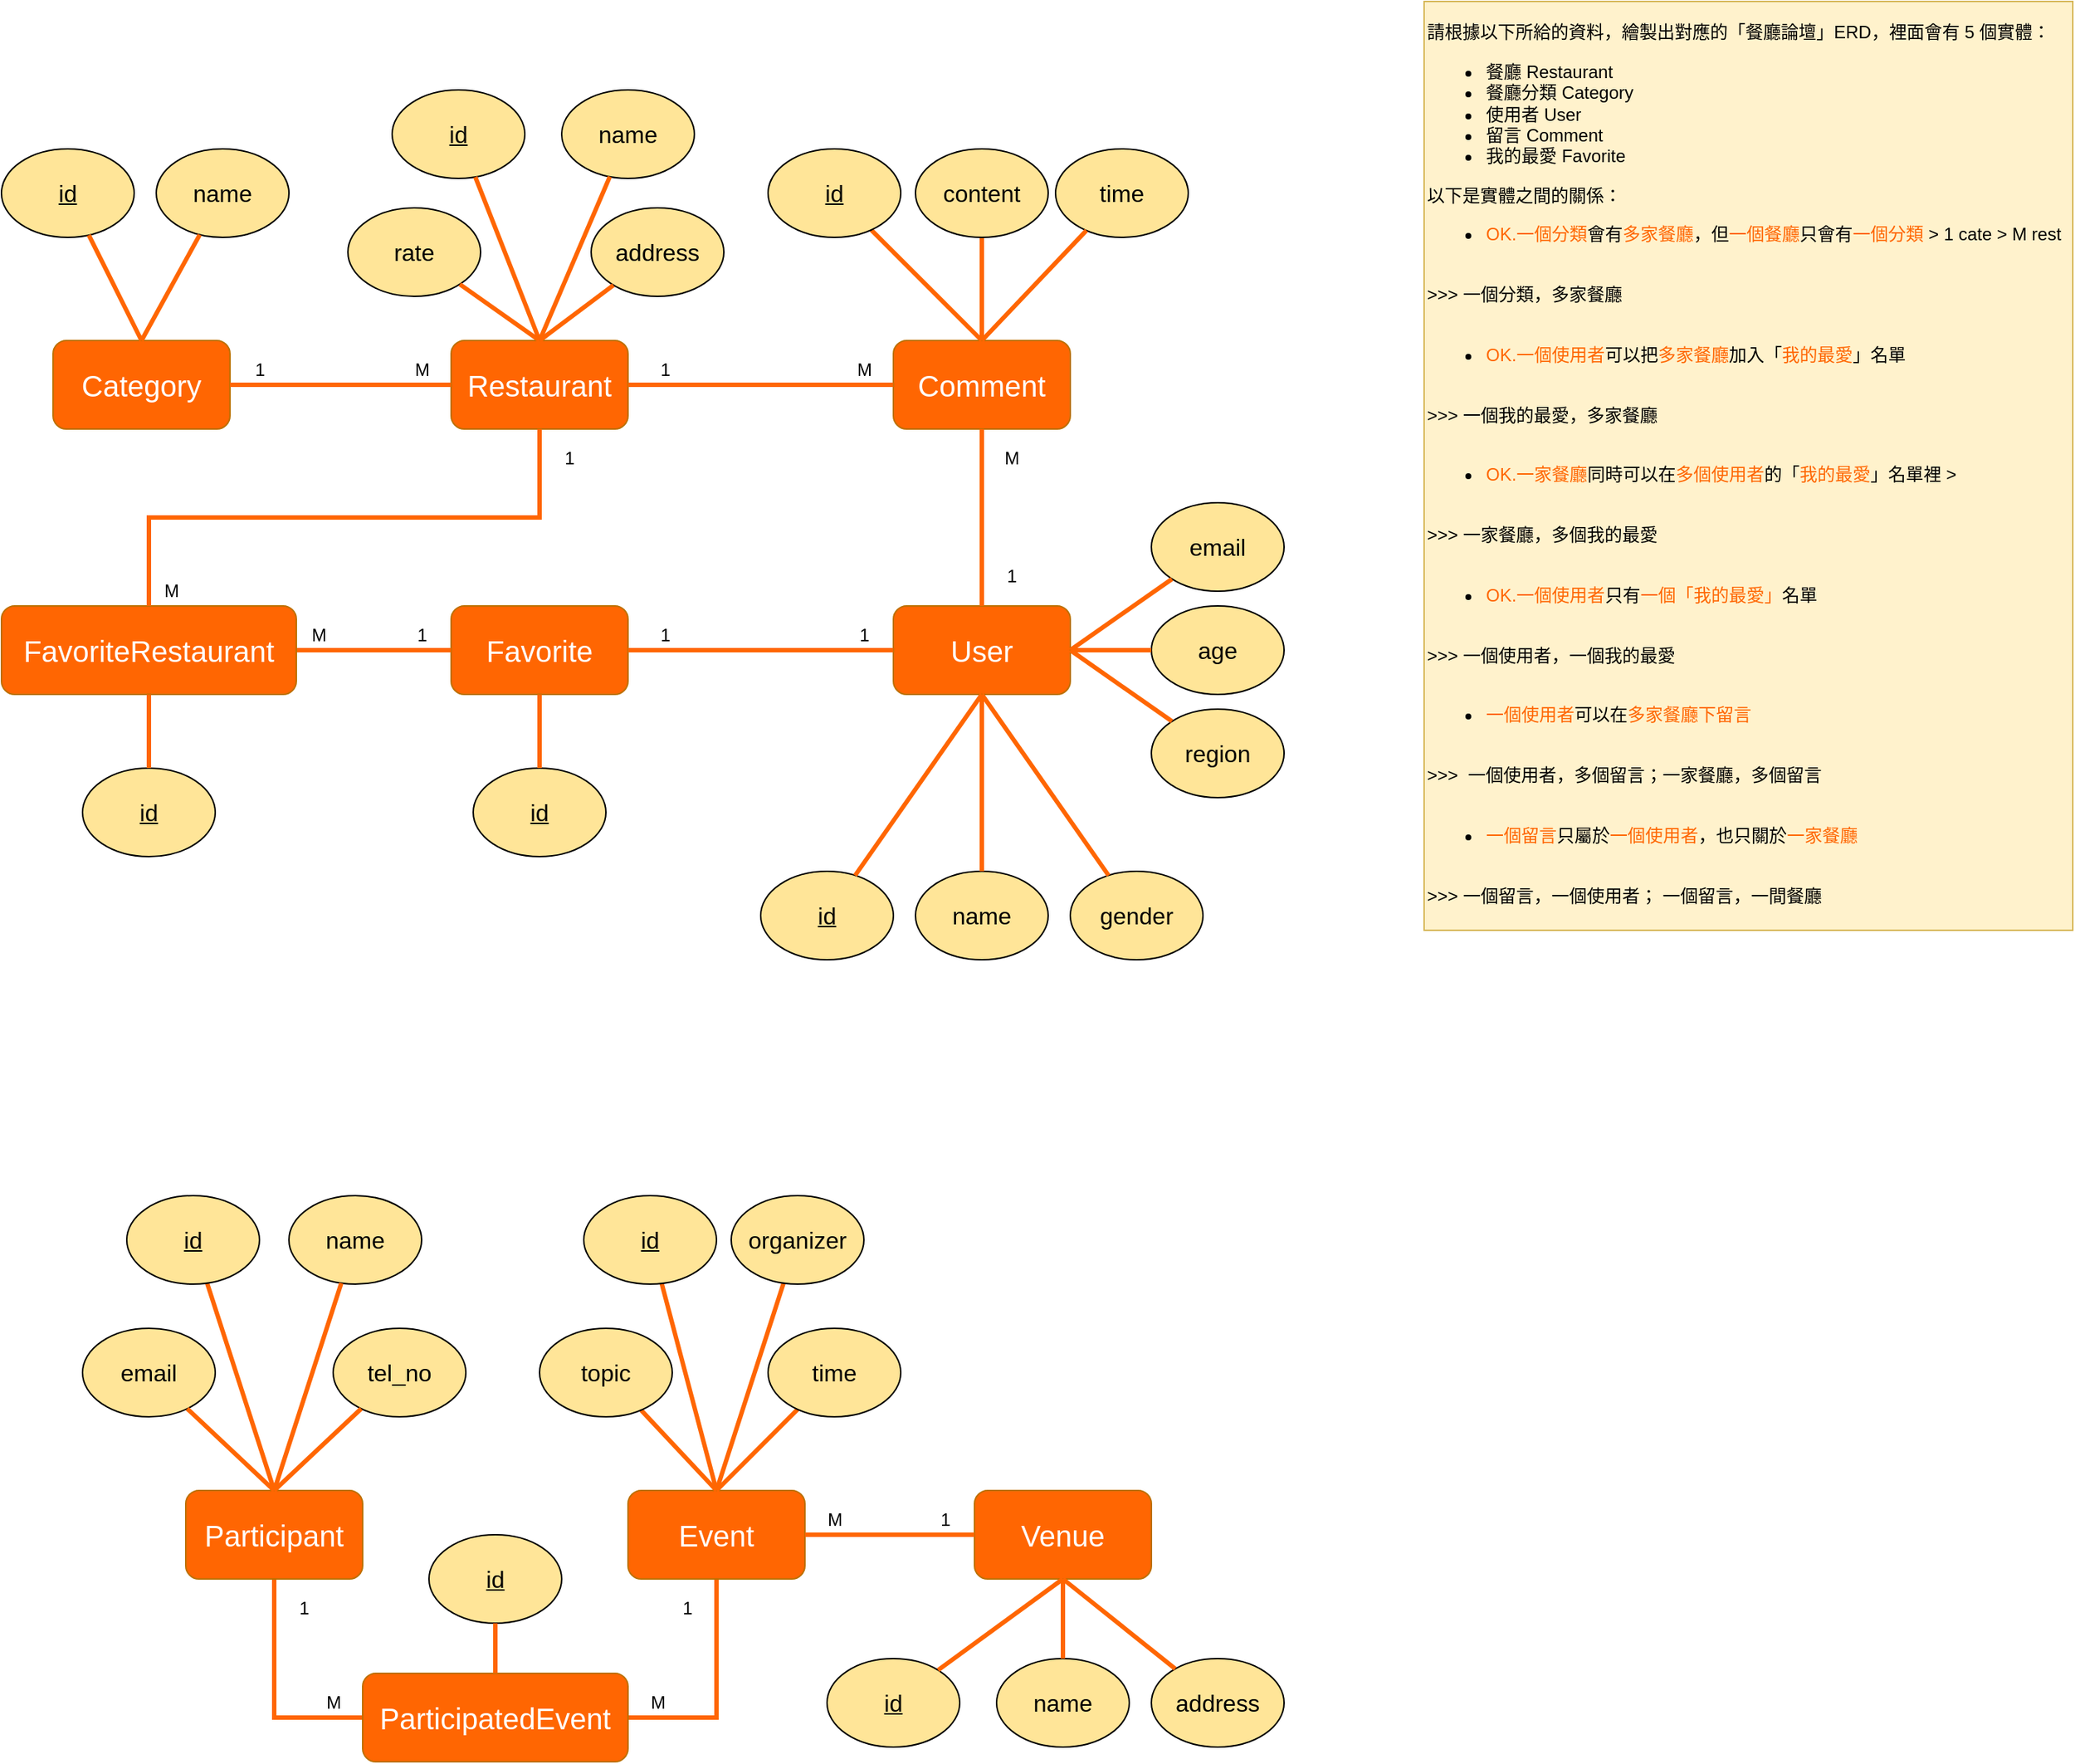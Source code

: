 <mxfile version="16.2.7" type="github">
  <diagram id="Arsce1lhnxzf3GvLfII_" name="第1頁">
    <mxGraphModel dx="1422" dy="1571" grid="1" gridSize="10" guides="1" tooltips="1" connect="1" arrows="1" fold="1" page="1" pageScale="1" pageWidth="1169" pageHeight="827" math="0" shadow="0">
      <root>
        <mxCell id="0" />
        <mxCell id="1" parent="0" />
        <mxCell id="ZkQ-klyRC35-60ObOPSl-31" style="edgeStyle=orthogonalEdgeStyle;rounded=0;orthogonalLoop=1;jettySize=auto;html=1;entryX=0;entryY=0.5;entryDx=0;entryDy=0;strokeWidth=3;endArrow=none;endFill=0;strokeColor=#FF6602;" parent="1" source="E4SNyfFL3VlagMdcjmCh-1" target="ZkQ-klyRC35-60ObOPSl-25" edge="1">
          <mxGeometry relative="1" as="geometry" />
        </mxCell>
        <mxCell id="E4SNyfFL3VlagMdcjmCh-1" value="Participant" style="rounded=1;whiteSpace=wrap;html=1;fillColor=#FF6602;strokeColor=#BD7000;fontColor=#FFFFFF;fontSize=20;" parent="1" vertex="1">
          <mxGeometry x="220" y="560" width="120" height="60" as="geometry" />
        </mxCell>
        <mxCell id="E4SNyfFL3VlagMdcjmCh-4" value="M" style="text;html=1;align=center;verticalAlign=middle;resizable=0;points=[];autosize=1;strokeColor=none;fillColor=none;" parent="1" vertex="1">
          <mxGeometry x="310" y="694" width="20" height="20" as="geometry" />
        </mxCell>
        <mxCell id="E4SNyfFL3VlagMdcjmCh-5" value="&lt;div&gt;M&lt;/div&gt;" style="text;html=1;align=center;verticalAlign=middle;resizable=0;points=[];autosize=1;strokeColor=none;fillColor=none;" parent="1" vertex="1">
          <mxGeometry x="530" y="694" width="20" height="20" as="geometry" />
        </mxCell>
        <mxCell id="E4SNyfFL3VlagMdcjmCh-12" style="edgeStyle=none;rounded=0;orthogonalLoop=1;jettySize=auto;html=1;fontSize=16;fontColor=#FFFFFF;endArrow=none;endFill=0;strokeColor=#FF6602;strokeWidth=3;" parent="1" source="E4SNyfFL3VlagMdcjmCh-6" edge="1">
          <mxGeometry relative="1" as="geometry">
            <mxPoint x="280" y="560" as="targetPoint" />
          </mxGeometry>
        </mxCell>
        <mxCell id="E4SNyfFL3VlagMdcjmCh-6" value="&lt;u&gt;id&lt;/u&gt;" style="ellipse;whiteSpace=wrap;html=1;fillColor=#FFE598;fontSize=16;" parent="1" vertex="1">
          <mxGeometry x="180" y="360" width="90" height="60" as="geometry" />
        </mxCell>
        <mxCell id="ZkQ-klyRC35-60ObOPSl-32" style="edgeStyle=orthogonalEdgeStyle;rounded=0;orthogonalLoop=1;jettySize=auto;html=1;entryX=1;entryY=0.5;entryDx=0;entryDy=0;strokeWidth=3;endArrow=none;endFill=0;strokeColor=#FF6602;" parent="1" source="E4SNyfFL3VlagMdcjmCh-9" target="ZkQ-klyRC35-60ObOPSl-25" edge="1">
          <mxGeometry relative="1" as="geometry" />
        </mxCell>
        <mxCell id="E4SNyfFL3VlagMdcjmCh-9" value="Event" style="rounded=1;whiteSpace=wrap;html=1;fillColor=#FF6602;strokeColor=#BD7000;fontColor=#FFFFFF;fontSize=20;" parent="1" vertex="1">
          <mxGeometry x="520" y="560" width="120" height="60" as="geometry" />
        </mxCell>
        <mxCell id="E4SNyfFL3VlagMdcjmCh-10" value="name" style="ellipse;whiteSpace=wrap;html=1;fillColor=#FFE598;fontSize=16;" parent="1" vertex="1">
          <mxGeometry x="290" y="360" width="90" height="60" as="geometry" />
        </mxCell>
        <mxCell id="E4SNyfFL3VlagMdcjmCh-26" style="edgeStyle=none;rounded=0;orthogonalLoop=1;jettySize=auto;html=1;fontSize=16;fontColor=#FFFFFF;endArrow=none;endFill=0;strokeColor=#FF6602;strokeWidth=3;entryX=0.5;entryY=0;entryDx=0;entryDy=0;" parent="1" source="E4SNyfFL3VlagMdcjmCh-19" target="E4SNyfFL3VlagMdcjmCh-9" edge="1">
          <mxGeometry relative="1" as="geometry">
            <mxPoint x="586" y="620" as="targetPoint" />
          </mxGeometry>
        </mxCell>
        <mxCell id="E4SNyfFL3VlagMdcjmCh-19" value="topic" style="ellipse;whiteSpace=wrap;html=1;fillColor=#FFE598;fontSize=16;fontStyle=0" parent="1" vertex="1">
          <mxGeometry x="460" y="450" width="90" height="60" as="geometry" />
        </mxCell>
        <mxCell id="E4SNyfFL3VlagMdcjmCh-27" style="edgeStyle=none;rounded=0;orthogonalLoop=1;jettySize=auto;html=1;fontSize=16;fontColor=#FFFFFF;endArrow=none;endFill=0;strokeColor=#FF6602;strokeWidth=3;entryX=0.5;entryY=0;entryDx=0;entryDy=0;" parent="1" source="E4SNyfFL3VlagMdcjmCh-20" target="E4SNyfFL3VlagMdcjmCh-9" edge="1">
          <mxGeometry relative="1" as="geometry">
            <mxPoint x="590" y="620" as="targetPoint" />
          </mxGeometry>
        </mxCell>
        <mxCell id="E4SNyfFL3VlagMdcjmCh-20" value="organizer" style="ellipse;whiteSpace=wrap;html=1;fillColor=#FFE598;fontSize=16;" parent="1" vertex="1">
          <mxGeometry x="590" y="360" width="90" height="60" as="geometry" />
        </mxCell>
        <mxCell id="E4SNyfFL3VlagMdcjmCh-28" style="edgeStyle=none;rounded=0;orthogonalLoop=1;jettySize=auto;html=1;fontSize=16;fontColor=#FFFFFF;endArrow=none;endFill=0;strokeColor=#FF6602;strokeWidth=3;" parent="1" source="E4SNyfFL3VlagMdcjmCh-21" edge="1">
          <mxGeometry relative="1" as="geometry">
            <mxPoint x="580" y="560" as="targetPoint" />
          </mxGeometry>
        </mxCell>
        <mxCell id="E4SNyfFL3VlagMdcjmCh-21" value="time" style="ellipse;whiteSpace=wrap;html=1;fillColor=#FFE598;fontSize=16;" parent="1" vertex="1">
          <mxGeometry x="615" y="450" width="90" height="60" as="geometry" />
        </mxCell>
        <mxCell id="E4SNyfFL3VlagMdcjmCh-29" style="edgeStyle=none;rounded=0;orthogonalLoop=1;jettySize=auto;html=1;fontSize=16;fontColor=#FFFFFF;endArrow=none;endFill=0;strokeColor=#FF6602;strokeWidth=3;entryX=0.5;entryY=0;entryDx=0;entryDy=0;" parent="1" source="E4SNyfFL3VlagMdcjmCh-22" target="E4SNyfFL3VlagMdcjmCh-9" edge="1">
          <mxGeometry relative="1" as="geometry" />
        </mxCell>
        <mxCell id="E4SNyfFL3VlagMdcjmCh-22" value="id" style="ellipse;whiteSpace=wrap;html=1;fillColor=#FFE598;fontSize=16;fontStyle=4" parent="1" vertex="1">
          <mxGeometry x="490" y="360" width="90" height="60" as="geometry" />
        </mxCell>
        <mxCell id="E4SNyfFL3VlagMdcjmCh-30" style="edgeStyle=none;rounded=0;orthogonalLoop=1;jettySize=auto;html=1;fontSize=16;fontColor=#FFFFFF;endArrow=none;endFill=0;strokeColor=#FF6602;strokeWidth=3;entryX=0.5;entryY=0;entryDx=0;entryDy=0;" parent="1" source="E4SNyfFL3VlagMdcjmCh-10" target="E4SNyfFL3VlagMdcjmCh-1" edge="1">
          <mxGeometry relative="1" as="geometry">
            <mxPoint x="286.412" y="703.283" as="sourcePoint" />
            <mxPoint x="280" y="760" as="targetPoint" />
          </mxGeometry>
        </mxCell>
        <mxCell id="ZkQ-klyRC35-60ObOPSl-1" value="Venue" style="rounded=1;whiteSpace=wrap;html=1;fillColor=#FF6602;strokeColor=#BD7000;fontColor=#FFFFFF;fontSize=20;" parent="1" vertex="1">
          <mxGeometry x="755" y="560" width="120" height="60" as="geometry" />
        </mxCell>
        <mxCell id="ZkQ-klyRC35-60ObOPSl-3" style="edgeStyle=none;rounded=0;orthogonalLoop=1;jettySize=auto;html=1;fontSize=16;fontColor=#FFFFFF;endArrow=none;endFill=0;strokeColor=#FF6602;strokeWidth=3;exitX=1;exitY=0.5;exitDx=0;exitDy=0;" parent="1" source="E4SNyfFL3VlagMdcjmCh-9" target="ZkQ-klyRC35-60ObOPSl-1" edge="1">
          <mxGeometry relative="1" as="geometry">
            <mxPoint x="660" y="589" as="sourcePoint" />
            <mxPoint x="800" y="589" as="targetPoint" />
          </mxGeometry>
        </mxCell>
        <mxCell id="ZkQ-klyRC35-60ObOPSl-4" value="M" style="text;html=1;align=center;verticalAlign=middle;resizable=0;points=[];autosize=1;strokeColor=none;fillColor=none;" parent="1" vertex="1">
          <mxGeometry x="650" y="570" width="20" height="20" as="geometry" />
        </mxCell>
        <mxCell id="ZkQ-klyRC35-60ObOPSl-5" value="1" style="text;html=1;align=center;verticalAlign=middle;resizable=0;points=[];autosize=1;strokeColor=none;fillColor=none;" parent="1" vertex="1">
          <mxGeometry x="725" y="570" width="20" height="20" as="geometry" />
        </mxCell>
        <mxCell id="ZkQ-klyRC35-60ObOPSl-7" value="tel_no" style="ellipse;whiteSpace=wrap;html=1;fillColor=#FFE598;fontSize=16;" parent="1" vertex="1">
          <mxGeometry x="320" y="450" width="90" height="60" as="geometry" />
        </mxCell>
        <mxCell id="ZkQ-klyRC35-60ObOPSl-8" value="&lt;span style=&quot;white-space: pre&quot;&gt;email&lt;br&gt;&lt;/span&gt;" style="ellipse;whiteSpace=wrap;html=1;fillColor=#FFE598;fontSize=16;" parent="1" vertex="1">
          <mxGeometry x="150" y="450" width="90" height="60" as="geometry" />
        </mxCell>
        <mxCell id="ZkQ-klyRC35-60ObOPSl-14" style="edgeStyle=none;rounded=0;orthogonalLoop=1;jettySize=auto;html=1;fontSize=16;fontColor=#FFFFFF;endArrow=none;endFill=0;strokeColor=#FF6602;strokeWidth=3;exitX=0.5;exitY=0;exitDx=0;exitDy=0;" parent="1" source="E4SNyfFL3VlagMdcjmCh-1" target="ZkQ-klyRC35-60ObOPSl-8" edge="1">
          <mxGeometry relative="1" as="geometry">
            <mxPoint x="150.005" y="590.003" as="sourcePoint" />
            <mxPoint x="204.88" y="663.17" as="targetPoint" />
          </mxGeometry>
        </mxCell>
        <mxCell id="ZkQ-klyRC35-60ObOPSl-16" style="edgeStyle=none;rounded=0;orthogonalLoop=1;jettySize=auto;html=1;fontSize=16;fontColor=#FFFFFF;endArrow=none;endFill=0;strokeColor=#FF6602;strokeWidth=3;exitX=0.5;exitY=0;exitDx=0;exitDy=0;" parent="1" source="E4SNyfFL3VlagMdcjmCh-1" target="ZkQ-klyRC35-60ObOPSl-7" edge="1">
          <mxGeometry relative="1" as="geometry">
            <mxPoint x="290" y="630" as="sourcePoint" />
            <mxPoint x="237.041" y="692.845" as="targetPoint" />
          </mxGeometry>
        </mxCell>
        <mxCell id="ZkQ-klyRC35-60ObOPSl-17" value="id" style="ellipse;whiteSpace=wrap;html=1;fillColor=#FFE598;fontSize=16;fontStyle=4" parent="1" vertex="1">
          <mxGeometry x="655" y="674" width="90" height="60" as="geometry" />
        </mxCell>
        <mxCell id="ZkQ-klyRC35-60ObOPSl-19" style="edgeStyle=none;rounded=0;orthogonalLoop=1;jettySize=auto;html=1;fontSize=16;fontColor=#FFFFFF;endArrow=none;endFill=0;strokeColor=#FF6602;strokeWidth=3;entryX=0.5;entryY=1;entryDx=0;entryDy=0;" parent="1" source="ZkQ-klyRC35-60ObOPSl-17" target="ZkQ-klyRC35-60ObOPSl-1" edge="1">
          <mxGeometry relative="1" as="geometry">
            <mxPoint x="530.9" y="499.994" as="sourcePoint" />
            <mxPoint x="533.846" y="570" as="targetPoint" />
          </mxGeometry>
        </mxCell>
        <mxCell id="ZkQ-klyRC35-60ObOPSl-20" value="name" style="ellipse;whiteSpace=wrap;html=1;fillColor=#FFE598;fontSize=16;" parent="1" vertex="1">
          <mxGeometry x="770" y="674" width="90" height="60" as="geometry" />
        </mxCell>
        <mxCell id="ZkQ-klyRC35-60ObOPSl-21" value="address" style="ellipse;whiteSpace=wrap;html=1;fillColor=#FFE598;fontSize=16;" parent="1" vertex="1">
          <mxGeometry x="875" y="674" width="90" height="60" as="geometry" />
        </mxCell>
        <mxCell id="ZkQ-klyRC35-60ObOPSl-23" style="edgeStyle=none;rounded=0;orthogonalLoop=1;jettySize=auto;html=1;fontSize=16;fontColor=#FFFFFF;endArrow=none;endFill=0;strokeColor=#FF6602;strokeWidth=3;" parent="1" source="ZkQ-klyRC35-60ObOPSl-20" target="ZkQ-klyRC35-60ObOPSl-1" edge="1">
          <mxGeometry relative="1" as="geometry">
            <mxPoint x="807.398" y="499.592" as="sourcePoint" />
            <mxPoint x="825" y="570" as="targetPoint" />
          </mxGeometry>
        </mxCell>
        <mxCell id="ZkQ-klyRC35-60ObOPSl-24" style="edgeStyle=none;rounded=0;orthogonalLoop=1;jettySize=auto;html=1;fontSize=16;fontColor=#FFFFFF;endArrow=none;endFill=0;strokeColor=#FF6602;strokeWidth=3;entryX=0.5;entryY=1;entryDx=0;entryDy=0;" parent="1" source="ZkQ-klyRC35-60ObOPSl-21" target="ZkQ-klyRC35-60ObOPSl-1" edge="1">
          <mxGeometry relative="1" as="geometry">
            <mxPoint x="936.15" y="545.44" as="sourcePoint" />
            <mxPoint x="885" y="600" as="targetPoint" />
          </mxGeometry>
        </mxCell>
        <mxCell id="ZkQ-klyRC35-60ObOPSl-25" value="ParticipatedEvent" style="rounded=1;whiteSpace=wrap;html=1;fillColor=#FF6602;strokeColor=#BD7000;fontColor=#FFFFFF;fontSize=20;" parent="1" vertex="1">
          <mxGeometry x="340" y="684" width="180" height="60" as="geometry" />
        </mxCell>
        <mxCell id="ZkQ-klyRC35-60ObOPSl-33" value="1" style="text;html=1;align=center;verticalAlign=middle;resizable=0;points=[];autosize=1;strokeColor=none;fillColor=none;" parent="1" vertex="1">
          <mxGeometry x="290" y="630" width="20" height="20" as="geometry" />
        </mxCell>
        <mxCell id="ZkQ-klyRC35-60ObOPSl-34" value="1" style="text;html=1;align=center;verticalAlign=middle;resizable=0;points=[];autosize=1;strokeColor=none;fillColor=none;" parent="1" vertex="1">
          <mxGeometry x="550" y="630" width="20" height="20" as="geometry" />
        </mxCell>
        <mxCell id="ZkQ-klyRC35-60ObOPSl-36" value="id" style="ellipse;whiteSpace=wrap;html=1;fillColor=#FFE598;fontSize=16;fontStyle=4" parent="1" vertex="1">
          <mxGeometry x="385" y="590" width="90" height="60" as="geometry" />
        </mxCell>
        <mxCell id="ZkQ-klyRC35-60ObOPSl-40" style="edgeStyle=none;rounded=0;orthogonalLoop=1;jettySize=auto;html=1;fontSize=16;fontColor=#FFFFFF;endArrow=none;endFill=0;strokeColor=#FF6602;strokeWidth=3;entryX=0.5;entryY=0;entryDx=0;entryDy=0;" parent="1" source="ZkQ-klyRC35-60ObOPSl-36" target="ZkQ-klyRC35-60ObOPSl-25" edge="1">
          <mxGeometry relative="1" as="geometry">
            <mxPoint x="490" y="607.28" as="targetPoint" />
            <mxPoint x="438.85" y="552.72" as="sourcePoint" />
          </mxGeometry>
        </mxCell>
        <mxCell id="sODQ3IuSzkhDvpB2BnHd-1" value="&lt;p&gt;請根據以下所給的資料，繪製出對應的「餐廳論壇」ERD，裡面會有 5 個實體：&lt;/p&gt;&lt;ul&gt;&lt;li&gt;餐廳 Restaurant&lt;/li&gt;&lt;li&gt;餐廳分類 Category&lt;/li&gt;&lt;li&gt;使用者 User&lt;/li&gt;&lt;li&gt;留言 Comment&lt;/li&gt;&lt;li&gt;我的最愛 Favorite&lt;/li&gt;&lt;/ul&gt;&lt;p&gt;以下是實體之間的關係：&lt;/p&gt;&lt;ul&gt;&lt;li&gt;&lt;font color=&quot;#FF6602&quot;&gt;OK.一個分類&lt;/font&gt;會有&lt;font color=&quot;#FF6602&quot;&gt;多家餐廳&lt;/font&gt;，但&lt;font color=&quot;#FF6602&quot;&gt;一個餐廳&lt;/font&gt;只會有&lt;font color=&quot;#FF6602&quot;&gt;一個分類&lt;/font&gt; &amp;gt; 1 cate &amp;gt; M rest&lt;/li&gt;&lt;/ul&gt;&lt;div&gt;&lt;br&gt;&lt;/div&gt;&lt;div&gt;&amp;gt;&amp;gt;&amp;gt; 一個分類，多家餐廳&lt;/div&gt;&lt;div&gt;&lt;br&gt;&lt;/div&gt;&lt;ul&gt;&lt;li&gt;&lt;font color=&quot;#FF6602&quot;&gt;OK.一個使用者&lt;/font&gt;可以把&lt;font color=&quot;#FF6602&quot;&gt;多家餐廳&lt;/font&gt;加入「&lt;font color=&quot;#FF6602&quot;&gt;我的最愛&lt;/font&gt;」名單 &lt;br&gt;&lt;/li&gt;&lt;/ul&gt;&lt;div&gt;&lt;br&gt;&lt;/div&gt;&lt;div&gt;&amp;gt;&amp;gt;&amp;gt; 一個我的最愛，多家餐廳&lt;/div&gt;&lt;div&gt;&lt;br&gt;&lt;/div&gt;&lt;ul&gt;&lt;li&gt;&lt;font color=&quot;#FF6602&quot;&gt;OK.一家餐廳&lt;/font&gt;同時可以在&lt;font color=&quot;#FF6602&quot;&gt;多個使用者&lt;/font&gt;的「&lt;font color=&quot;#FF6602&quot;&gt;我的最愛&lt;/font&gt;」名單裡 &amp;gt;&amp;nbsp;&lt;/li&gt;&lt;/ul&gt;&lt;div&gt;&lt;br&gt;&lt;/div&gt;&lt;div&gt;&amp;gt;&amp;gt;&amp;gt; 一家餐廳，多個我的最愛&lt;/div&gt;&lt;div&gt;&lt;br&gt;&lt;/div&gt;&lt;ul&gt;&lt;li&gt;&lt;font color=&quot;#FF6602&quot;&gt;OK.一個使用者&lt;/font&gt;只有&lt;font color=&quot;#FF6602&quot;&gt;一個「我的最愛」&lt;/font&gt;名單&lt;/li&gt;&lt;/ul&gt;&lt;div&gt;&lt;br&gt;&lt;/div&gt;&lt;div&gt;&amp;gt;&amp;gt;&amp;gt; 一個使用者，一個我的最愛&lt;/div&gt;&lt;div&gt;&lt;br&gt;&lt;/div&gt;&lt;ul&gt;&lt;li&gt;&lt;font color=&quot;#FF6602&quot;&gt;一個使用者&lt;/font&gt;可以在&lt;font color=&quot;#FF6602&quot;&gt;多家餐廳下留言&amp;nbsp;&lt;/font&gt;&lt;/li&gt;&lt;/ul&gt;&lt;div&gt;&lt;br&gt;&lt;/div&gt;&lt;div&gt;&lt;font color=&quot;#FF6602&quot;&gt;&lt;font color=&quot;#000000&quot;&gt;&amp;gt;&amp;gt;&amp;gt;&amp;nbsp; 一個使用者，多個留言；一家餐廳，多個留言&lt;/font&gt;&lt;br&gt;&lt;/font&gt;&lt;/div&gt;&lt;div&gt;&lt;font color=&quot;#FF6602&quot;&gt;&lt;br&gt;&lt;/font&gt;&lt;/div&gt;&lt;ul&gt;&lt;li&gt;&lt;font color=&quot;#FF6602&quot;&gt;一個留言&lt;/font&gt;只屬於&lt;font color=&quot;#FF6602&quot;&gt;一個使用者&lt;/font&gt;，也只關於&lt;font color=&quot;#FF6602&quot;&gt;一家餐廳 &lt;br&gt;&lt;/font&gt;&lt;/li&gt;&lt;/ul&gt;&lt;div&gt;&lt;br&gt;&lt;/div&gt;&lt;div&gt;&lt;font color=&quot;#FF6602&quot;&gt;&lt;font color=&quot;#000000&quot;&gt;&amp;gt;&amp;gt;&amp;gt; 一個留言，一個使用者； 一個留言，一間餐廳&lt;/font&gt;&lt;br&gt;&lt;/font&gt;&lt;/div&gt;&lt;div&gt;&lt;font color=&quot;#FF6602&quot;&gt;&lt;br&gt;&lt;/font&gt;&lt;/div&gt;" style="text;html=1;align=left;verticalAlign=middle;resizable=0;points=[];autosize=1;strokeColor=#d6b656;fillColor=#fff2cc;" parent="1" vertex="1">
          <mxGeometry x="1060" y="-450" width="440" height="630" as="geometry" />
        </mxCell>
        <mxCell id="sODQ3IuSzkhDvpB2BnHd-2" value="Category" style="rounded=1;whiteSpace=wrap;html=1;fillColor=#FF6602;strokeColor=#BD7000;fontColor=#FFFFFF;fontSize=20;" parent="1" vertex="1">
          <mxGeometry x="130" y="-220" width="120" height="60" as="geometry" />
        </mxCell>
        <mxCell id="sODQ3IuSzkhDvpB2BnHd-4" value="Restaurant" style="rounded=1;whiteSpace=wrap;html=1;fillColor=#FF6602;strokeColor=#BD7000;fontColor=#FFFFFF;fontSize=20;" parent="1" vertex="1">
          <mxGeometry x="400" y="-220" width="120" height="60" as="geometry" />
        </mxCell>
        <mxCell id="sODQ3IuSzkhDvpB2BnHd-5" value="User" style="rounded=1;whiteSpace=wrap;html=1;fillColor=#FF6602;strokeColor=#BD7000;fontColor=#FFFFFF;fontSize=20;" parent="1" vertex="1">
          <mxGeometry x="700" y="-40" width="120" height="60" as="geometry" />
        </mxCell>
        <mxCell id="sODQ3IuSzkhDvpB2BnHd-6" value="Comment" style="rounded=1;whiteSpace=wrap;html=1;fillColor=#FF6602;strokeColor=#BD7000;fontColor=#FFFFFF;fontSize=20;" parent="1" vertex="1">
          <mxGeometry x="700" y="-220" width="120" height="60" as="geometry" />
        </mxCell>
        <mxCell id="sODQ3IuSzkhDvpB2BnHd-7" value="Favorite" style="rounded=1;whiteSpace=wrap;html=1;fillColor=#FF6602;strokeColor=#BD7000;fontColor=#FFFFFF;fontSize=20;" parent="1" vertex="1">
          <mxGeometry x="400" y="-40" width="120" height="60" as="geometry" />
        </mxCell>
        <mxCell id="sODQ3IuSzkhDvpB2BnHd-8" style="edgeStyle=orthogonalEdgeStyle;rounded=0;orthogonalLoop=1;jettySize=auto;html=1;entryX=0;entryY=0.5;entryDx=0;entryDy=0;strokeWidth=3;endArrow=none;endFill=0;strokeColor=#FF6602;exitX=1;exitY=0.5;exitDx=0;exitDy=0;" parent="1" source="sODQ3IuSzkhDvpB2BnHd-2" target="sODQ3IuSzkhDvpB2BnHd-4" edge="1">
          <mxGeometry relative="1" as="geometry">
            <mxPoint x="450" y="-150" as="sourcePoint" />
            <mxPoint x="390" y="-56" as="targetPoint" />
          </mxGeometry>
        </mxCell>
        <mxCell id="sODQ3IuSzkhDvpB2BnHd-10" value="1" style="text;html=1;align=center;verticalAlign=middle;resizable=0;points=[];autosize=1;strokeColor=none;fillColor=none;" parent="1" vertex="1">
          <mxGeometry x="260" y="-210" width="20" height="20" as="geometry" />
        </mxCell>
        <mxCell id="sODQ3IuSzkhDvpB2BnHd-11" value="M" style="text;html=1;align=center;verticalAlign=middle;resizable=0;points=[];autosize=1;strokeColor=none;fillColor=none;" parent="1" vertex="1">
          <mxGeometry x="370" y="-210" width="20" height="20" as="geometry" />
        </mxCell>
        <mxCell id="sODQ3IuSzkhDvpB2BnHd-12" style="edgeStyle=orthogonalEdgeStyle;rounded=0;orthogonalLoop=1;jettySize=auto;html=1;strokeWidth=3;endArrow=none;endFill=0;strokeColor=#FF6602;exitX=1;exitY=0.5;exitDx=0;exitDy=0;entryX=0;entryY=0.5;entryDx=0;entryDy=0;" parent="1" source="sODQ3IuSzkhDvpB2BnHd-7" target="sODQ3IuSzkhDvpB2BnHd-5" edge="1">
          <mxGeometry relative="1" as="geometry">
            <mxPoint x="630" y="-80" as="sourcePoint" />
            <mxPoint x="670" y="-30" as="targetPoint" />
          </mxGeometry>
        </mxCell>
        <mxCell id="sODQ3IuSzkhDvpB2BnHd-13" value="1" style="text;html=1;align=center;verticalAlign=middle;resizable=0;points=[];autosize=1;strokeColor=none;fillColor=none;" parent="1" vertex="1">
          <mxGeometry x="670" y="-30" width="20" height="20" as="geometry" />
        </mxCell>
        <mxCell id="sODQ3IuSzkhDvpB2BnHd-14" value="1" style="text;html=1;align=center;verticalAlign=middle;resizable=0;points=[];autosize=1;strokeColor=none;fillColor=none;" parent="1" vertex="1">
          <mxGeometry x="535" y="-30" width="20" height="20" as="geometry" />
        </mxCell>
        <mxCell id="sODQ3IuSzkhDvpB2BnHd-16" style="edgeStyle=orthogonalEdgeStyle;rounded=0;orthogonalLoop=1;jettySize=auto;html=1;strokeWidth=3;endArrow=none;endFill=0;strokeColor=#FF6602;exitX=1;exitY=0.5;exitDx=0;exitDy=0;entryX=0;entryY=0.5;entryDx=0;entryDy=0;" parent="1" source="dAUsXNRdZzB-UZo_wPvv-1" target="sODQ3IuSzkhDvpB2BnHd-7" edge="1">
          <mxGeometry relative="1" as="geometry">
            <mxPoint x="500" as="sourcePoint" />
            <mxPoint x="715" as="targetPoint" />
          </mxGeometry>
        </mxCell>
        <mxCell id="sODQ3IuSzkhDvpB2BnHd-17" value="1" style="text;html=1;align=center;verticalAlign=middle;resizable=0;points=[];autosize=1;strokeColor=none;fillColor=none;" parent="1" vertex="1">
          <mxGeometry x="470" y="-150" width="20" height="20" as="geometry" />
        </mxCell>
        <mxCell id="sODQ3IuSzkhDvpB2BnHd-18" value="M" style="text;html=1;align=center;verticalAlign=middle;resizable=0;points=[];autosize=1;strokeColor=none;fillColor=none;" parent="1" vertex="1">
          <mxGeometry x="200" y="-60" width="20" height="20" as="geometry" />
        </mxCell>
        <mxCell id="sODQ3IuSzkhDvpB2BnHd-21" style="edgeStyle=orthogonalEdgeStyle;rounded=0;orthogonalLoop=1;jettySize=auto;html=1;strokeWidth=3;endArrow=none;endFill=0;strokeColor=#FF6602;exitX=1;exitY=0.5;exitDx=0;exitDy=0;entryX=0;entryY=0.5;entryDx=0;entryDy=0;" parent="1" source="sODQ3IuSzkhDvpB2BnHd-4" target="sODQ3IuSzkhDvpB2BnHd-6" edge="1">
          <mxGeometry relative="1" as="geometry">
            <mxPoint x="490" y="-110" as="sourcePoint" />
            <mxPoint x="650" y="-170" as="targetPoint" />
          </mxGeometry>
        </mxCell>
        <mxCell id="sODQ3IuSzkhDvpB2BnHd-23" style="edgeStyle=orthogonalEdgeStyle;rounded=0;orthogonalLoop=1;jettySize=auto;html=1;strokeWidth=3;endArrow=none;endFill=0;strokeColor=#FF6602;exitX=0.5;exitY=1;exitDx=0;exitDy=0;entryX=0.5;entryY=0;entryDx=0;entryDy=0;" parent="1" source="sODQ3IuSzkhDvpB2BnHd-6" target="sODQ3IuSzkhDvpB2BnHd-5" edge="1">
          <mxGeometry relative="1" as="geometry">
            <mxPoint x="530" y="-70" as="sourcePoint" />
            <mxPoint x="755" y="-70" as="targetPoint" />
          </mxGeometry>
        </mxCell>
        <mxCell id="sODQ3IuSzkhDvpB2BnHd-24" value="1" style="text;html=1;align=center;verticalAlign=middle;resizable=0;points=[];autosize=1;strokeColor=none;fillColor=none;" parent="1" vertex="1">
          <mxGeometry x="770" y="-70" width="20" height="20" as="geometry" />
        </mxCell>
        <mxCell id="sODQ3IuSzkhDvpB2BnHd-25" value="M" style="text;html=1;align=center;verticalAlign=middle;resizable=0;points=[];autosize=1;strokeColor=none;fillColor=none;" parent="1" vertex="1">
          <mxGeometry x="770" y="-150" width="20" height="20" as="geometry" />
        </mxCell>
        <mxCell id="sODQ3IuSzkhDvpB2BnHd-26" value="M" style="text;html=1;align=center;verticalAlign=middle;resizable=0;points=[];autosize=1;strokeColor=none;fillColor=none;" parent="1" vertex="1">
          <mxGeometry x="670" y="-210" width="20" height="20" as="geometry" />
        </mxCell>
        <mxCell id="sODQ3IuSzkhDvpB2BnHd-27" value="1" style="text;html=1;align=center;verticalAlign=middle;resizable=0;points=[];autosize=1;strokeColor=none;fillColor=none;" parent="1" vertex="1">
          <mxGeometry x="535" y="-210" width="20" height="20" as="geometry" />
        </mxCell>
        <mxCell id="sODQ3IuSzkhDvpB2BnHd-32" value="&lt;div&gt;1&lt;/div&gt;" style="text;html=1;align=center;verticalAlign=middle;resizable=0;points=[];autosize=1;strokeColor=none;fillColor=none;" parent="1" vertex="1">
          <mxGeometry x="370" y="-30" width="20" height="20" as="geometry" />
        </mxCell>
        <mxCell id="sODQ3IuSzkhDvpB2BnHd-33" value="M" style="text;html=1;align=center;verticalAlign=middle;resizable=0;points=[];autosize=1;strokeColor=none;fillColor=none;" parent="1" vertex="1">
          <mxGeometry x="300" y="-30" width="20" height="20" as="geometry" />
        </mxCell>
        <mxCell id="dAUsXNRdZzB-UZo_wPvv-1" value="FavoriteRestaurant" style="rounded=1;whiteSpace=wrap;html=1;fillColor=#FF6602;strokeColor=#BD7000;fontColor=#FFFFFF;fontSize=20;" parent="1" vertex="1">
          <mxGeometry x="95" y="-40" width="200" height="60" as="geometry" />
        </mxCell>
        <mxCell id="dAUsXNRdZzB-UZo_wPvv-2" style="edgeStyle=orthogonalEdgeStyle;rounded=0;orthogonalLoop=1;jettySize=auto;html=1;strokeWidth=3;endArrow=none;endFill=0;strokeColor=#FF6602;exitX=0.5;exitY=0;exitDx=0;exitDy=0;entryX=0.5;entryY=1;entryDx=0;entryDy=0;" parent="1" source="dAUsXNRdZzB-UZo_wPvv-1" target="sODQ3IuSzkhDvpB2BnHd-4" edge="1">
          <mxGeometry relative="1" as="geometry">
            <mxPoint x="305" as="sourcePoint" />
            <mxPoint x="365" as="targetPoint" />
          </mxGeometry>
        </mxCell>
        <mxCell id="DvudYyo2oTZq2HKp4l86-1" value="&lt;u&gt;id&lt;/u&gt;" style="ellipse;whiteSpace=wrap;html=1;fillColor=#FFE598;fontSize=16;" vertex="1" parent="1">
          <mxGeometry x="610" y="140" width="90" height="60" as="geometry" />
        </mxCell>
        <mxCell id="DvudYyo2oTZq2HKp4l86-3" value="region" style="ellipse;whiteSpace=wrap;html=1;fillColor=#FFE598;fontSize=16;" vertex="1" parent="1">
          <mxGeometry x="875" y="30" width="90" height="60" as="geometry" />
        </mxCell>
        <mxCell id="DvudYyo2oTZq2HKp4l86-4" style="edgeStyle=none;rounded=0;orthogonalLoop=1;jettySize=auto;html=1;fontSize=16;fontColor=#FFFFFF;endArrow=none;endFill=0;strokeColor=#FF6602;strokeWidth=3;entryX=0.5;entryY=0;entryDx=0;entryDy=0;" edge="1" parent="1" source="DvudYyo2oTZq2HKp4l86-17" target="sODQ3IuSzkhDvpB2BnHd-6">
          <mxGeometry relative="1" as="geometry">
            <mxPoint x="805.512" y="-413.004" as="sourcePoint" />
            <mxPoint x="760" y="-272.33" as="targetPoint" />
          </mxGeometry>
        </mxCell>
        <mxCell id="DvudYyo2oTZq2HKp4l86-5" value="email" style="ellipse;whiteSpace=wrap;html=1;fillColor=#FFE598;fontSize=16;" vertex="1" parent="1">
          <mxGeometry x="875" y="-110" width="90" height="60" as="geometry" />
        </mxCell>
        <mxCell id="DvudYyo2oTZq2HKp4l86-6" value="gender" style="ellipse;whiteSpace=wrap;html=1;fillColor=#FFE598;fontSize=16;" vertex="1" parent="1">
          <mxGeometry x="820" y="140" width="90" height="60" as="geometry" />
        </mxCell>
        <mxCell id="DvudYyo2oTZq2HKp4l86-7" value="name" style="ellipse;whiteSpace=wrap;html=1;fillColor=#FFE598;fontSize=16;" vertex="1" parent="1">
          <mxGeometry x="715" y="140" width="90" height="60" as="geometry" />
        </mxCell>
        <mxCell id="DvudYyo2oTZq2HKp4l86-8" value="age" style="ellipse;whiteSpace=wrap;html=1;fillColor=#FFE598;fontSize=16;" vertex="1" parent="1">
          <mxGeometry x="875" y="-40" width="90" height="60" as="geometry" />
        </mxCell>
        <mxCell id="DvudYyo2oTZq2HKp4l86-10" style="edgeStyle=none;rounded=0;orthogonalLoop=1;jettySize=auto;html=1;fontSize=16;fontColor=#FFFFFF;endArrow=none;endFill=0;strokeColor=#FF6602;strokeWidth=3;entryX=0.5;entryY=0;entryDx=0;entryDy=0;" edge="1" parent="1" source="DvudYyo2oTZq2HKp4l86-18" target="sODQ3IuSzkhDvpB2BnHd-6">
          <mxGeometry relative="1" as="geometry">
            <mxPoint x="660.512" y="-440.004" as="sourcePoint" />
            <mxPoint x="615" y="-299.33" as="targetPoint" />
          </mxGeometry>
        </mxCell>
        <mxCell id="DvudYyo2oTZq2HKp4l86-11" style="edgeStyle=none;rounded=0;orthogonalLoop=1;jettySize=auto;html=1;fontSize=16;fontColor=#FFFFFF;endArrow=none;endFill=0;strokeColor=#FF6602;strokeWidth=3;entryX=1;entryY=0.5;entryDx=0;entryDy=0;" edge="1" parent="1" source="DvudYyo2oTZq2HKp4l86-8" target="sODQ3IuSzkhDvpB2BnHd-5">
          <mxGeometry relative="1" as="geometry">
            <mxPoint x="850.002" y="-141.004" as="sourcePoint" />
            <mxPoint x="804.49" y="-0.33" as="targetPoint" />
          </mxGeometry>
        </mxCell>
        <mxCell id="DvudYyo2oTZq2HKp4l86-12" style="edgeStyle=none;rounded=0;orthogonalLoop=1;jettySize=auto;html=1;fontSize=16;fontColor=#FFFFFF;endArrow=none;endFill=0;strokeColor=#FF6602;strokeWidth=3;entryX=1;entryY=0.5;entryDx=0;entryDy=0;" edge="1" parent="1" source="DvudYyo2oTZq2HKp4l86-5" target="sODQ3IuSzkhDvpB2BnHd-5">
          <mxGeometry relative="1" as="geometry">
            <mxPoint x="942.752" y="-300.674" as="sourcePoint" />
            <mxPoint x="897.24" y="-160.0" as="targetPoint" />
          </mxGeometry>
        </mxCell>
        <mxCell id="DvudYyo2oTZq2HKp4l86-13" style="edgeStyle=none;rounded=0;orthogonalLoop=1;jettySize=auto;html=1;fontSize=16;fontColor=#FFFFFF;endArrow=none;endFill=0;strokeColor=#FF6602;strokeWidth=3;" edge="1" parent="1" target="DvudYyo2oTZq2HKp4l86-7">
          <mxGeometry relative="1" as="geometry">
            <mxPoint x="760" y="20" as="sourcePoint" />
            <mxPoint x="724.49" y="170.34" as="targetPoint" />
          </mxGeometry>
        </mxCell>
        <mxCell id="DvudYyo2oTZq2HKp4l86-14" style="edgeStyle=none;rounded=0;orthogonalLoop=1;jettySize=auto;html=1;fontSize=16;fontColor=#FFFFFF;endArrow=none;endFill=0;strokeColor=#FF6602;strokeWidth=3;exitX=1;exitY=0.5;exitDx=0;exitDy=0;" edge="1" parent="1" source="sODQ3IuSzkhDvpB2BnHd-5" target="DvudYyo2oTZq2HKp4l86-3">
          <mxGeometry relative="1" as="geometry">
            <mxPoint x="815.512" y="19.996" as="sourcePoint" />
            <mxPoint x="770" y="160.67" as="targetPoint" />
          </mxGeometry>
        </mxCell>
        <mxCell id="DvudYyo2oTZq2HKp4l86-15" style="edgeStyle=none;rounded=0;orthogonalLoop=1;jettySize=auto;html=1;fontSize=16;fontColor=#FFFFFF;endArrow=none;endFill=0;strokeColor=#FF6602;strokeWidth=3;exitX=0.5;exitY=1;exitDx=0;exitDy=0;" edge="1" parent="1" source="sODQ3IuSzkhDvpB2BnHd-5" target="DvudYyo2oTZq2HKp4l86-6">
          <mxGeometry relative="1" as="geometry">
            <mxPoint x="790.002" y="29.666" as="sourcePoint" />
            <mxPoint x="744.49" y="170.34" as="targetPoint" />
          </mxGeometry>
        </mxCell>
        <mxCell id="DvudYyo2oTZq2HKp4l86-16" style="edgeStyle=none;rounded=0;orthogonalLoop=1;jettySize=auto;html=1;fontSize=16;fontColor=#FFFFFF;endArrow=none;endFill=0;strokeColor=#FF6602;strokeWidth=3;exitX=0.5;exitY=1;exitDx=0;exitDy=0;" edge="1" parent="1" source="sODQ3IuSzkhDvpB2BnHd-5" target="DvudYyo2oTZq2HKp4l86-1">
          <mxGeometry relative="1" as="geometry">
            <mxPoint x="700" y="50" as="sourcePoint" />
            <mxPoint x="624.49" y="190.67" as="targetPoint" />
          </mxGeometry>
        </mxCell>
        <mxCell id="DvudYyo2oTZq2HKp4l86-17" value="&lt;div&gt;content&lt;/div&gt;" style="ellipse;whiteSpace=wrap;html=1;fillColor=#FFE598;fontSize=16;" vertex="1" parent="1">
          <mxGeometry x="715" y="-350" width="90" height="60" as="geometry" />
        </mxCell>
        <mxCell id="DvudYyo2oTZq2HKp4l86-18" value="&lt;u&gt;id&lt;/u&gt;" style="ellipse;whiteSpace=wrap;html=1;fillColor=#FFE598;fontSize=16;" vertex="1" parent="1">
          <mxGeometry x="615" y="-350" width="90" height="60" as="geometry" />
        </mxCell>
        <mxCell id="DvudYyo2oTZq2HKp4l86-19" value="time" style="ellipse;whiteSpace=wrap;html=1;fillColor=#FFE598;fontSize=16;" vertex="1" parent="1">
          <mxGeometry x="810" y="-350" width="90" height="60" as="geometry" />
        </mxCell>
        <mxCell id="DvudYyo2oTZq2HKp4l86-20" style="edgeStyle=none;rounded=0;orthogonalLoop=1;jettySize=auto;html=1;fontSize=16;fontColor=#FFFFFF;endArrow=none;endFill=0;strokeColor=#FF6602;strokeWidth=3;" edge="1" parent="1" source="DvudYyo2oTZq2HKp4l86-19">
          <mxGeometry relative="1" as="geometry">
            <mxPoint x="831.023" y="-274.613" as="sourcePoint" />
            <mxPoint x="760" y="-220" as="targetPoint" />
          </mxGeometry>
        </mxCell>
        <mxCell id="DvudYyo2oTZq2HKp4l86-21" value="&lt;u&gt;id&lt;/u&gt;" style="ellipse;whiteSpace=wrap;html=1;fillColor=#FFE598;fontSize=16;" vertex="1" parent="1">
          <mxGeometry x="360" y="-390" width="90" height="60" as="geometry" />
        </mxCell>
        <mxCell id="DvudYyo2oTZq2HKp4l86-22" value="name" style="ellipse;whiteSpace=wrap;html=1;fillColor=#FFE598;fontSize=16;" vertex="1" parent="1">
          <mxGeometry x="475" y="-390" width="90" height="60" as="geometry" />
        </mxCell>
        <mxCell id="DvudYyo2oTZq2HKp4l86-23" value="address" style="ellipse;whiteSpace=wrap;html=1;fillColor=#FFE598;fontSize=16;" vertex="1" parent="1">
          <mxGeometry x="495" y="-310" width="90" height="60" as="geometry" />
        </mxCell>
        <mxCell id="DvudYyo2oTZq2HKp4l86-24" value="rate" style="ellipse;whiteSpace=wrap;html=1;fillColor=#FFE598;fontSize=16;" vertex="1" parent="1">
          <mxGeometry x="330" y="-310" width="90" height="60" as="geometry" />
        </mxCell>
        <mxCell id="DvudYyo2oTZq2HKp4l86-26" style="edgeStyle=none;rounded=0;orthogonalLoop=1;jettySize=auto;html=1;fontSize=16;fontColor=#FFFFFF;endArrow=none;endFill=0;strokeColor=#FF6602;strokeWidth=3;entryX=0.5;entryY=0;entryDx=0;entryDy=0;" edge="1" parent="1" source="DvudYyo2oTZq2HKp4l86-21" target="sODQ3IuSzkhDvpB2BnHd-4">
          <mxGeometry relative="1" as="geometry">
            <mxPoint x="324.962" y="-349.998" as="sourcePoint" />
            <mxPoint x="400" y="-274.96" as="targetPoint" />
          </mxGeometry>
        </mxCell>
        <mxCell id="DvudYyo2oTZq2HKp4l86-27" style="edgeStyle=none;rounded=0;orthogonalLoop=1;jettySize=auto;html=1;fontSize=16;fontColor=#FFFFFF;endArrow=none;endFill=0;strokeColor=#FF6602;strokeWidth=3;entryX=0.5;entryY=0;entryDx=0;entryDy=0;" edge="1" parent="1" source="DvudYyo2oTZq2HKp4l86-24" target="sODQ3IuSzkhDvpB2BnHd-4">
          <mxGeometry relative="1" as="geometry">
            <mxPoint x="426.401" y="-320.979" as="sourcePoint" />
            <mxPoint x="470" y="-210" as="targetPoint" />
          </mxGeometry>
        </mxCell>
        <mxCell id="DvudYyo2oTZq2HKp4l86-28" style="edgeStyle=none;rounded=0;orthogonalLoop=1;jettySize=auto;html=1;fontSize=16;fontColor=#FFFFFF;endArrow=none;endFill=0;strokeColor=#FF6602;strokeWidth=3;entryX=0.5;entryY=0;entryDx=0;entryDy=0;" edge="1" parent="1" source="DvudYyo2oTZq2HKp4l86-22" target="sODQ3IuSzkhDvpB2BnHd-4">
          <mxGeometry relative="1" as="geometry">
            <mxPoint x="419.896" y="-247.578" as="sourcePoint" />
            <mxPoint x="470" y="-210" as="targetPoint" />
          </mxGeometry>
        </mxCell>
        <mxCell id="DvudYyo2oTZq2HKp4l86-29" style="edgeStyle=none;rounded=0;orthogonalLoop=1;jettySize=auto;html=1;fontSize=16;fontColor=#FFFFFF;endArrow=none;endFill=0;strokeColor=#FF6602;strokeWidth=3;entryX=0.5;entryY=0;entryDx=0;entryDy=0;" edge="1" parent="1" source="DvudYyo2oTZq2HKp4l86-23" target="sODQ3IuSzkhDvpB2BnHd-4">
          <mxGeometry relative="1" as="geometry">
            <mxPoint x="517.638" y="-321.154" as="sourcePoint" />
            <mxPoint x="470" y="-210" as="targetPoint" />
          </mxGeometry>
        </mxCell>
        <mxCell id="DvudYyo2oTZq2HKp4l86-30" value="&lt;u&gt;id&lt;/u&gt;" style="ellipse;whiteSpace=wrap;html=1;fillColor=#FFE598;fontSize=16;" vertex="1" parent="1">
          <mxGeometry x="95" y="-350" width="90" height="60" as="geometry" />
        </mxCell>
        <mxCell id="DvudYyo2oTZq2HKp4l86-31" value="name" style="ellipse;whiteSpace=wrap;html=1;fillColor=#FFE598;fontSize=16;" vertex="1" parent="1">
          <mxGeometry x="200" y="-350" width="90" height="60" as="geometry" />
        </mxCell>
        <mxCell id="DvudYyo2oTZq2HKp4l86-34" style="edgeStyle=none;rounded=0;orthogonalLoop=1;jettySize=auto;html=1;fontSize=16;fontColor=#FFFFFF;endArrow=none;endFill=0;strokeColor=#FF6602;strokeWidth=3;entryX=0.5;entryY=0;entryDx=0;entryDy=0;" edge="1" parent="1" source="DvudYyo2oTZq2HKp4l86-31" target="sODQ3IuSzkhDvpB2BnHd-2">
          <mxGeometry relative="1" as="geometry">
            <mxPoint x="236.401" y="-320.979" as="sourcePoint" />
            <mxPoint x="280" y="-210" as="targetPoint" />
          </mxGeometry>
        </mxCell>
        <mxCell id="DvudYyo2oTZq2HKp4l86-35" style="edgeStyle=none;rounded=0;orthogonalLoop=1;jettySize=auto;html=1;fontSize=16;fontColor=#FFFFFF;endArrow=none;endFill=0;strokeColor=#FF6602;strokeWidth=3;entryX=0.5;entryY=0;entryDx=0;entryDy=0;" edge="1" parent="1" source="DvudYyo2oTZq2HKp4l86-30" target="sODQ3IuSzkhDvpB2BnHd-2">
          <mxGeometry relative="1" as="geometry">
            <mxPoint x="227.602" y="-320.408" as="sourcePoint" />
            <mxPoint x="200" y="-210" as="targetPoint" />
          </mxGeometry>
        </mxCell>
        <mxCell id="DvudYyo2oTZq2HKp4l86-36" value="&lt;u&gt;id&lt;/u&gt;" style="ellipse;whiteSpace=wrap;html=1;fillColor=#FFE598;fontSize=16;" vertex="1" parent="1">
          <mxGeometry x="415" y="70" width="90" height="60" as="geometry" />
        </mxCell>
        <mxCell id="DvudYyo2oTZq2HKp4l86-40" value="&lt;u&gt;id&lt;/u&gt;" style="ellipse;whiteSpace=wrap;html=1;fillColor=#FFE598;fontSize=16;" vertex="1" parent="1">
          <mxGeometry x="150" y="70" width="90" height="60" as="geometry" />
        </mxCell>
        <mxCell id="DvudYyo2oTZq2HKp4l86-42" style="edgeStyle=none;rounded=0;orthogonalLoop=1;jettySize=auto;html=1;fontSize=16;fontColor=#FFFFFF;endArrow=none;endFill=0;strokeColor=#FF6602;strokeWidth=3;exitX=0.5;exitY=1;exitDx=0;exitDy=0;" edge="1" parent="1" source="dAUsXNRdZzB-UZo_wPvv-1" target="DvudYyo2oTZq2HKp4l86-40">
          <mxGeometry relative="1" as="geometry">
            <mxPoint x="270" y="80" as="sourcePoint" />
            <mxPoint x="184.03" y="202.815" as="targetPoint" />
          </mxGeometry>
        </mxCell>
        <mxCell id="DvudYyo2oTZq2HKp4l86-45" style="edgeStyle=none;rounded=0;orthogonalLoop=1;jettySize=auto;html=1;fontSize=16;fontColor=#FFFFFF;endArrow=none;endFill=0;strokeColor=#FF6602;strokeWidth=3;exitX=0.5;exitY=1;exitDx=0;exitDy=0;" edge="1" parent="1" source="sODQ3IuSzkhDvpB2BnHd-7" target="DvudYyo2oTZq2HKp4l86-36">
          <mxGeometry relative="1" as="geometry">
            <mxPoint x="205" y="30" as="sourcePoint" />
            <mxPoint x="205" y="80" as="targetPoint" />
          </mxGeometry>
        </mxCell>
      </root>
    </mxGraphModel>
  </diagram>
</mxfile>
